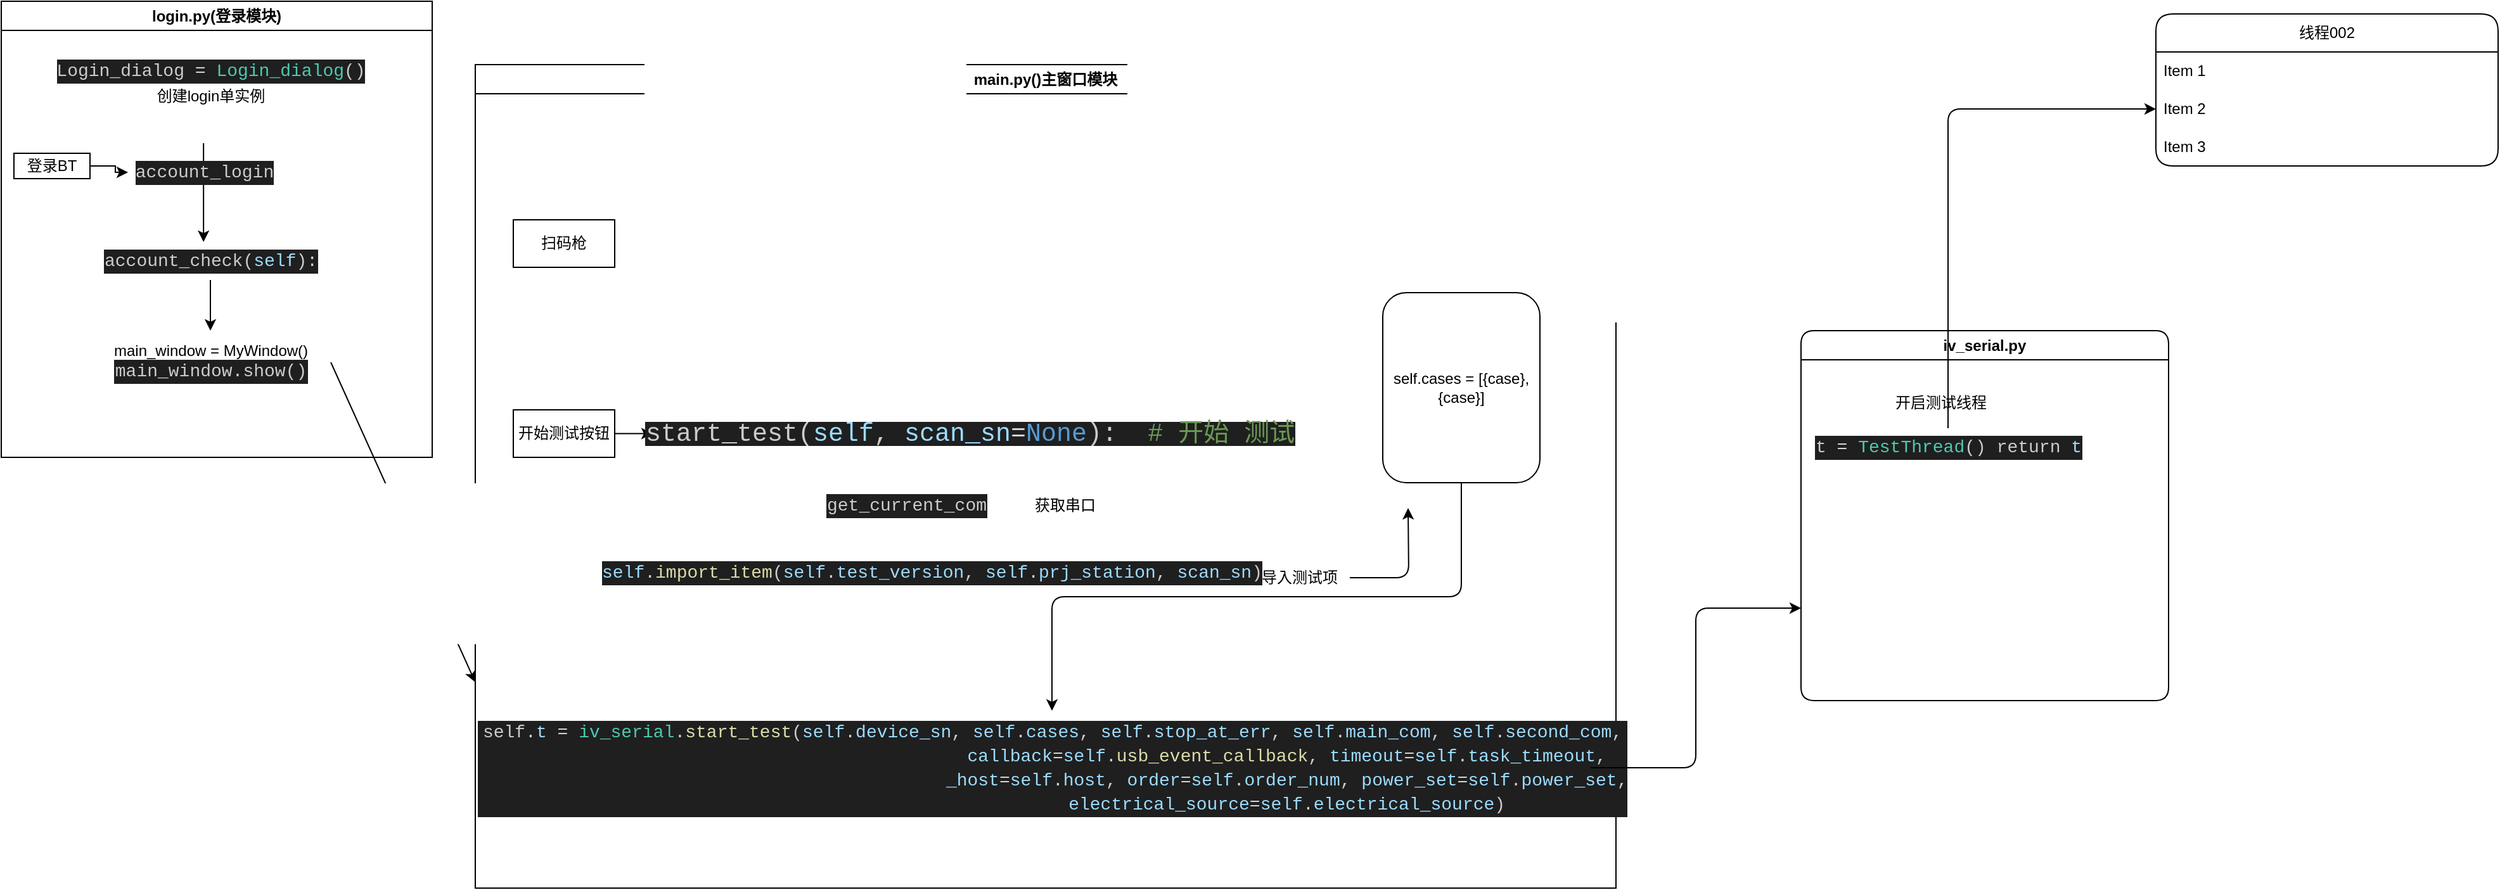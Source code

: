 <mxfile version="21.6.6" type="github">
  <diagram name="第 1 页" id="dt1ydbLvdWKdi6ZFMIxa">
    <mxGraphModel dx="1509" dy="832" grid="1" gridSize="10" guides="1" tooltips="1" connect="1" arrows="1" fold="1" page="1" pageScale="1" pageWidth="827" pageHeight="1169" math="0" shadow="0">
      <root>
        <mxCell id="0" />
        <mxCell id="1" parent="0" />
        <mxCell id="iBdUKiKmWNrFC63WjBEQ-3" value="login.py(登录模块)" style="swimlane;whiteSpace=wrap;html=1;rounded=0;labelBackgroundColor=none;" parent="1" vertex="1">
          <mxGeometry x="40" y="130" width="340" height="360" as="geometry" />
        </mxCell>
        <mxCell id="iBdUKiKmWNrFC63WjBEQ-4" value="&lt;div style=&quot;color: rgb(204, 204, 204); background-color: rgb(31, 31, 31); font-family: Consolas, &amp;quot;Courier New&amp;quot;, monospace; font-size: 14px; line-height: 19px;&quot;&gt;Login_dialog &lt;span style=&quot;color: #d4d4d4;&quot;&gt;=&lt;/span&gt; &lt;span style=&quot;color: #4ec9b0;&quot;&gt;Login_dialog&lt;/span&gt;()&lt;/div&gt;" style="text;html=1;align=center;verticalAlign=middle;resizable=0;points=[];autosize=1;strokeColor=none;fillColor=none;rounded=0;labelBackgroundColor=none;" parent="iBdUKiKmWNrFC63WjBEQ-3" vertex="1">
          <mxGeometry x="40" y="40" width="250" height="30" as="geometry" />
        </mxCell>
        <mxCell id="iBdUKiKmWNrFC63WjBEQ-6" value="创建login单实例" style="text;html=1;align=center;verticalAlign=middle;resizable=0;points=[];autosize=1;strokeColor=none;fillColor=none;rounded=0;labelBackgroundColor=none;" parent="iBdUKiKmWNrFC63WjBEQ-3" vertex="1">
          <mxGeometry x="110" y="60" width="110" height="30" as="geometry" />
        </mxCell>
        <mxCell id="pdhDMb10vHC7tpRMdVxu-9" value="" style="edgeStyle=orthogonalEdgeStyle;rounded=0;orthogonalLoop=1;jettySize=auto;html=1;labelBackgroundColor=none;fontColor=default;" edge="1" parent="iBdUKiKmWNrFC63WjBEQ-3" source="iBdUKiKmWNrFC63WjBEQ-7" target="pdhDMb10vHC7tpRMdVxu-3">
          <mxGeometry relative="1" as="geometry" />
        </mxCell>
        <mxCell id="iBdUKiKmWNrFC63WjBEQ-7" value="&lt;div style=&quot;color: rgb(204, 204, 204); background-color: rgb(31, 31, 31); font-family: Consolas, &amp;quot;Courier New&amp;quot;, monospace; font-size: 14px; line-height: 19px;&quot;&gt;account_check(&lt;span style=&quot;color: #9cdcfe;&quot;&gt;self&lt;/span&gt;):&lt;/div&gt;" style="text;html=1;align=center;verticalAlign=middle;resizable=0;points=[];autosize=1;strokeColor=none;fillColor=none;rounded=0;labelBackgroundColor=none;" parent="iBdUKiKmWNrFC63WjBEQ-3" vertex="1">
          <mxGeometry x="75" y="190" width="180" height="30" as="geometry" />
        </mxCell>
        <mxCell id="pdhDMb10vHC7tpRMdVxu-8" value="" style="edgeStyle=orthogonalEdgeStyle;rounded=0;orthogonalLoop=1;jettySize=auto;html=1;labelBackgroundColor=none;fontColor=default;" edge="1" parent="iBdUKiKmWNrFC63WjBEQ-3">
          <mxGeometry relative="1" as="geometry">
            <mxPoint x="159.58" y="112.0" as="sourcePoint" />
            <mxPoint x="159.58" y="190" as="targetPoint" />
          </mxGeometry>
        </mxCell>
        <mxCell id="iBdUKiKmWNrFC63WjBEQ-15" value="&lt;div style=&quot;color: rgb(204, 204, 204); background-color: rgb(31, 31, 31); font-family: Consolas, &amp;quot;Courier New&amp;quot;, monospace; font-size: 14px; line-height: 19px;&quot;&gt;account_login&lt;/div&gt;" style="text;html=1;align=center;verticalAlign=middle;resizable=0;points=[];autosize=1;strokeColor=none;fillColor=none;rounded=0;labelBackgroundColor=none;" parent="iBdUKiKmWNrFC63WjBEQ-3" vertex="1">
          <mxGeometry x="100" y="120" width="120" height="30" as="geometry" />
        </mxCell>
        <mxCell id="pdhDMb10vHC7tpRMdVxu-3" value="main_window = MyWindow()&lt;br&gt;&lt;div style=&quot;color: rgb(204, 204, 204); background-color: rgb(31, 31, 31); font-family: Consolas, &amp;quot;Courier New&amp;quot;, monospace; font-size: 14px; line-height: 19px;&quot;&gt;main_window.show()&lt;/div&gt;" style="text;html=1;align=center;verticalAlign=middle;resizable=0;points=[];autosize=1;strokeColor=none;fillColor=none;rounded=0;labelBackgroundColor=none;" vertex="1" parent="iBdUKiKmWNrFC63WjBEQ-3">
          <mxGeometry x="75" y="260" width="180" height="50" as="geometry" />
        </mxCell>
        <mxCell id="pdhDMb10vHC7tpRMdVxu-5" value="" style="edgeStyle=orthogonalEdgeStyle;rounded=0;orthogonalLoop=1;jettySize=auto;html=1;labelBackgroundColor=none;fontColor=default;" edge="1" parent="iBdUKiKmWNrFC63WjBEQ-3" source="pdhDMb10vHC7tpRMdVxu-4" target="iBdUKiKmWNrFC63WjBEQ-15">
          <mxGeometry relative="1" as="geometry" />
        </mxCell>
        <mxCell id="pdhDMb10vHC7tpRMdVxu-4" value="登录BT" style="rounded=0;whiteSpace=wrap;html=1;labelBackgroundColor=none;" vertex="1" parent="iBdUKiKmWNrFC63WjBEQ-3">
          <mxGeometry x="10" y="120" width="60" height="20" as="geometry" />
        </mxCell>
        <mxCell id="pdhDMb10vHC7tpRMdVxu-10" value="main.py()主窗口模块" style="swimlane;whiteSpace=wrap;html=1;rounded=0;labelBackgroundColor=none;" vertex="1" parent="1">
          <mxGeometry x="414" y="180" width="900" height="650" as="geometry" />
        </mxCell>
        <mxCell id="pdhDMb10vHC7tpRMdVxu-16" value="" style="edgeStyle=orthogonalEdgeStyle;rounded=0;orthogonalLoop=1;jettySize=auto;html=1;labelBackgroundColor=none;fontColor=default;" edge="1" parent="pdhDMb10vHC7tpRMdVxu-10" source="pdhDMb10vHC7tpRMdVxu-13" target="pdhDMb10vHC7tpRMdVxu-15">
          <mxGeometry relative="1" as="geometry" />
        </mxCell>
        <mxCell id="pdhDMb10vHC7tpRMdVxu-13" value="开始测试按钮" style="rounded=0;whiteSpace=wrap;html=1;labelBackgroundColor=none;" vertex="1" parent="pdhDMb10vHC7tpRMdVxu-10">
          <mxGeometry x="30" y="272.5" width="80" height="37.5" as="geometry" />
        </mxCell>
        <mxCell id="pdhDMb10vHC7tpRMdVxu-14" value="扫码枪" style="rounded=0;whiteSpace=wrap;html=1;labelBackgroundColor=none;" vertex="1" parent="pdhDMb10vHC7tpRMdVxu-10">
          <mxGeometry x="30" y="122.5" width="80" height="37.5" as="geometry" />
        </mxCell>
        <mxCell id="pdhDMb10vHC7tpRMdVxu-15" value="&lt;div style=&quot;color: rgb(204, 204, 204); background-color: rgb(31, 31, 31); font-family: Consolas, &amp;quot;Courier New&amp;quot;, monospace; font-size: 20px; line-height: 19px;&quot;&gt;start_test(&lt;span style=&quot;color: #9cdcfe;&quot;&gt;self&lt;/span&gt;, &lt;span style=&quot;color: #9cdcfe;&quot;&gt;scan_sn&lt;/span&gt;&lt;span style=&quot;color: #d4d4d4;&quot;&gt;=&lt;/span&gt;&lt;span style=&quot;color: #569cd6;&quot;&gt;None&lt;/span&gt;): &amp;nbsp;&lt;span style=&quot;color: #6a9955;&quot;&gt;# 开始 测试&lt;/span&gt;&lt;/div&gt;" style="text;html=1;align=center;verticalAlign=middle;resizable=0;points=[];autosize=1;strokeColor=none;fillColor=none;rounded=0;labelBackgroundColor=none;" vertex="1" parent="pdhDMb10vHC7tpRMdVxu-10">
          <mxGeometry x="140" y="276.25" width="500" height="30" as="geometry" />
        </mxCell>
        <mxCell id="pdhDMb10vHC7tpRMdVxu-19" value="&lt;div style=&quot;color: rgb(204, 204, 204); background-color: rgb(31, 31, 31); font-family: Consolas, &amp;quot;Courier New&amp;quot;, monospace; font-size: 14px; line-height: 19px;&quot;&gt;get_current_com&lt;/div&gt;" style="text;html=1;align=center;verticalAlign=middle;resizable=0;points=[];autosize=1;strokeColor=none;fillColor=none;" vertex="1" parent="pdhDMb10vHC7tpRMdVxu-10">
          <mxGeometry x="270" y="332.5" width="140" height="30" as="geometry" />
        </mxCell>
        <mxCell id="pdhDMb10vHC7tpRMdVxu-22" value="&#xa;&lt;div style=&quot;color: rgb(204, 204, 204); background-color: rgb(31, 31, 31); font-family: Consolas, &amp;quot;Courier New&amp;quot;, monospace; font-weight: normal; font-size: 14px; line-height: 19px;&quot;&gt;&lt;div&gt;&lt;span style=&quot;color: #9cdcfe;&quot;&gt;self&lt;/span&gt;&lt;span style=&quot;color: #cccccc;&quot;&gt;.&lt;/span&gt;&lt;span style=&quot;color: #dcdcaa;&quot;&gt;import_item&lt;/span&gt;&lt;span style=&quot;color: #cccccc;&quot;&gt;(&lt;/span&gt;&lt;span style=&quot;color: #9cdcfe;&quot;&gt;self&lt;/span&gt;&lt;span style=&quot;color: #cccccc;&quot;&gt;.&lt;/span&gt;&lt;span style=&quot;color: #9cdcfe;&quot;&gt;test_version&lt;/span&gt;&lt;span style=&quot;color: #cccccc;&quot;&gt;, &lt;/span&gt;&lt;span style=&quot;color: #9cdcfe;&quot;&gt;self&lt;/span&gt;&lt;span style=&quot;color: #cccccc;&quot;&gt;.&lt;/span&gt;&lt;span style=&quot;color: #9cdcfe;&quot;&gt;prj_station&lt;/span&gt;&lt;span style=&quot;color: #cccccc;&quot;&gt;, &lt;/span&gt;&lt;span style=&quot;color: #9cdcfe;&quot;&gt;scan_sn&lt;/span&gt;&lt;span style=&quot;color: #cccccc;&quot;&gt;)&lt;/span&gt;&lt;/div&gt;&lt;/div&gt;&#xa;&#xa;" style="text;html=1;align=center;verticalAlign=middle;resizable=0;points=[];autosize=1;strokeColor=none;fillColor=none;" vertex="1" parent="pdhDMb10vHC7tpRMdVxu-10">
          <mxGeometry x="110" y="367.5" width="500" height="80" as="geometry" />
        </mxCell>
        <mxCell id="pdhDMb10vHC7tpRMdVxu-23" value="获取串口" style="text;html=1;align=center;verticalAlign=middle;resizable=0;points=[];autosize=1;strokeColor=none;fillColor=none;" vertex="1" parent="pdhDMb10vHC7tpRMdVxu-10">
          <mxGeometry x="430" y="332.5" width="70" height="30" as="geometry" />
        </mxCell>
        <mxCell id="pdhDMb10vHC7tpRMdVxu-37" style="edgeStyle=orthogonalEdgeStyle;rounded=1;orthogonalLoop=1;jettySize=auto;html=1;" edge="1" parent="pdhDMb10vHC7tpRMdVxu-10" source="pdhDMb10vHC7tpRMdVxu-24">
          <mxGeometry relative="1" as="geometry">
            <mxPoint x="736.0" y="350" as="targetPoint" />
          </mxGeometry>
        </mxCell>
        <mxCell id="pdhDMb10vHC7tpRMdVxu-24" value="导入测试项" style="text;html=1;align=center;verticalAlign=middle;resizable=0;points=[];autosize=1;strokeColor=none;fillColor=none;" vertex="1" parent="pdhDMb10vHC7tpRMdVxu-10">
          <mxGeometry x="610" y="390" width="80" height="30" as="geometry" />
        </mxCell>
        <mxCell id="pdhDMb10vHC7tpRMdVxu-27" value="&lt;div style=&quot;color: rgb(204, 204, 204); font-family: Consolas, &amp;quot;Courier New&amp;quot;, monospace; font-size: 14px; line-height: 19px; background-color: rgb(31, 31, 31);&quot;&gt;&lt;div&gt;self.&lt;span style=&quot;color: #9cdcfe;&quot;&gt;t&lt;/span&gt; &lt;span style=&quot;color: #d4d4d4;&quot;&gt;=&lt;/span&gt; &lt;span style=&quot;color: #4ec9b0;&quot;&gt;iv_serial&lt;/span&gt;.&lt;span style=&quot;color: #dcdcaa;&quot;&gt;start_test&lt;/span&gt;(&lt;span style=&quot;color: #9cdcfe;&quot;&gt;self&lt;/span&gt;.&lt;span style=&quot;color: #9cdcfe;&quot;&gt;device_sn&lt;/span&gt;, &lt;span style=&quot;color: #9cdcfe;&quot;&gt;self&lt;/span&gt;.&lt;span style=&quot;color: #9cdcfe;&quot;&gt;cases&lt;/span&gt;, &lt;span style=&quot;color: #9cdcfe;&quot;&gt;self&lt;/span&gt;.&lt;span style=&quot;color: #9cdcfe;&quot;&gt;stop_at_err&lt;/span&gt;, &lt;span style=&quot;color: #9cdcfe;&quot;&gt;self&lt;/span&gt;.&lt;span style=&quot;color: #9cdcfe;&quot;&gt;main_com&lt;/span&gt;, &lt;span style=&quot;color: #9cdcfe;&quot;&gt;self&lt;/span&gt;.&lt;span style=&quot;color: #9cdcfe;&quot;&gt;second_com&lt;/span&gt;,&lt;/div&gt;&lt;div&gt;&amp;nbsp; &amp;nbsp; &amp;nbsp; &amp;nbsp; &amp;nbsp; &amp;nbsp; &amp;nbsp; &amp;nbsp; &amp;nbsp; &amp;nbsp; &amp;nbsp; &amp;nbsp; &amp;nbsp; &amp;nbsp; &amp;nbsp; &amp;nbsp; &amp;nbsp; &amp;nbsp; &amp;nbsp; &amp;nbsp; &amp;nbsp; &amp;nbsp; &lt;span style=&quot;color: #9cdcfe;&quot;&gt;callback&lt;/span&gt;&lt;span style=&quot;color: #d4d4d4;&quot;&gt;=&lt;/span&gt;&lt;span style=&quot;color: #9cdcfe;&quot;&gt;self&lt;/span&gt;.&lt;span style=&quot;color: #dcdcaa;&quot;&gt;usb_event_callback&lt;/span&gt;, &lt;span style=&quot;color: #9cdcfe;&quot;&gt;timeout&lt;/span&gt;&lt;span style=&quot;color: #d4d4d4;&quot;&gt;=&lt;/span&gt;&lt;span style=&quot;color: #9cdcfe;&quot;&gt;self&lt;/span&gt;.&lt;span style=&quot;color: #9cdcfe;&quot;&gt;task_timeout&lt;/span&gt;,&lt;/div&gt;&lt;div&gt;&amp;nbsp; &amp;nbsp; &amp;nbsp; &amp;nbsp; &amp;nbsp; &amp;nbsp; &amp;nbsp; &amp;nbsp; &amp;nbsp; &amp;nbsp; &amp;nbsp; &amp;nbsp; &amp;nbsp; &amp;nbsp; &amp;nbsp; &amp;nbsp; &amp;nbsp; &amp;nbsp; &amp;nbsp; &amp;nbsp; &amp;nbsp; &amp;nbsp; &lt;span style=&quot;color: #9cdcfe;&quot;&gt;_host&lt;/span&gt;&lt;span style=&quot;color: #d4d4d4;&quot;&gt;=&lt;/span&gt;&lt;span style=&quot;color: #9cdcfe;&quot;&gt;self&lt;/span&gt;.&lt;span style=&quot;color: #9cdcfe;&quot;&gt;host&lt;/span&gt;, &lt;span style=&quot;color: #9cdcfe;&quot;&gt;order&lt;/span&gt;&lt;span style=&quot;color: #d4d4d4;&quot;&gt;=&lt;/span&gt;&lt;span style=&quot;color: #9cdcfe;&quot;&gt;self&lt;/span&gt;.&lt;span style=&quot;color: #9cdcfe;&quot;&gt;order_num&lt;/span&gt;, &lt;span style=&quot;color: #9cdcfe;&quot;&gt;power_set&lt;/span&gt;&lt;span style=&quot;color: #d4d4d4;&quot;&gt;=&lt;/span&gt;&lt;span style=&quot;color: #9cdcfe;&quot;&gt;self&lt;/span&gt;.&lt;span style=&quot;color: #9cdcfe;&quot;&gt;power_set&lt;/span&gt;,&lt;/div&gt;&lt;div&gt;&amp;nbsp; &amp;nbsp; &amp;nbsp; &amp;nbsp; &amp;nbsp; &amp;nbsp; &amp;nbsp; &amp;nbsp; &amp;nbsp; &amp;nbsp; &amp;nbsp; &amp;nbsp; &amp;nbsp; &amp;nbsp; &amp;nbsp; &amp;nbsp; &amp;nbsp; &amp;nbsp; &amp;nbsp; &amp;nbsp; &amp;nbsp; &amp;nbsp; &lt;span style=&quot;color: #9cdcfe;&quot;&gt;electrical_source&lt;/span&gt;&lt;span style=&quot;color: #d4d4d4;&quot;&gt;=&lt;/span&gt;&lt;span style=&quot;color: #9cdcfe;&quot;&gt;self&lt;/span&gt;.&lt;span style=&quot;color: #9cdcfe;&quot;&gt;electrical_source&lt;/span&gt;)&lt;/div&gt;&lt;/div&gt;" style="text;html=1;align=center;verticalAlign=middle;resizable=0;points=[];autosize=1;" vertex="1" parent="pdhDMb10vHC7tpRMdVxu-10">
          <mxGeometry x="30" y="510" width="850" height="90" as="geometry" />
        </mxCell>
        <mxCell id="pdhDMb10vHC7tpRMdVxu-40" style="edgeStyle=orthogonalEdgeStyle;rounded=1;orthogonalLoop=1;jettySize=auto;html=1;" edge="1" parent="pdhDMb10vHC7tpRMdVxu-10" source="pdhDMb10vHC7tpRMdVxu-38" target="pdhDMb10vHC7tpRMdVxu-27">
          <mxGeometry relative="1" as="geometry" />
        </mxCell>
        <mxCell id="pdhDMb10vHC7tpRMdVxu-38" value="self.cases = [{case},{case}]" style="whiteSpace=wrap;html=1;rounded=1;" vertex="1" parent="pdhDMb10vHC7tpRMdVxu-10">
          <mxGeometry x="716" y="180" width="124" height="150" as="geometry" />
        </mxCell>
        <mxCell id="pdhDMb10vHC7tpRMdVxu-11" value="" style="endArrow=classic;html=1;rounded=0;exitX=1.028;exitY=0.5;exitDx=0;exitDy=0;exitPerimeter=0;entryX=0;entryY=0.75;entryDx=0;entryDy=0;labelBackgroundColor=none;fontColor=default;" edge="1" parent="1" source="pdhDMb10vHC7tpRMdVxu-3" target="pdhDMb10vHC7tpRMdVxu-10">
          <mxGeometry width="50" height="50" relative="1" as="geometry">
            <mxPoint x="340" y="330" as="sourcePoint" />
            <mxPoint x="430" y="170" as="targetPoint" />
          </mxGeometry>
        </mxCell>
        <mxCell id="pdhDMb10vHC7tpRMdVxu-26" value="&lt;div style=&quot;color: rgb(204, 204, 204); background-color: rgb(31, 31, 31); font-family: Consolas, &amp;quot;Courier New&amp;quot;, monospace; font-size: 14px; line-height: 19px;&quot;&gt;&lt;br&gt;&lt;/div&gt;" style="text;html=1;align=center;verticalAlign=middle;resizable=0;points=[];autosize=1;strokeColor=none;fillColor=none;" vertex="1" parent="1">
          <mxGeometry x="750" y="578" width="20" height="30" as="geometry" />
        </mxCell>
        <mxCell id="pdhDMb10vHC7tpRMdVxu-28" style="edgeStyle=orthogonalEdgeStyle;rounded=1;orthogonalLoop=1;jettySize=auto;html=1;entryX=0;entryY=0.75;entryDx=0;entryDy=0;" edge="1" parent="1" source="pdhDMb10vHC7tpRMdVxu-27" target="pdhDMb10vHC7tpRMdVxu-29">
          <mxGeometry relative="1" as="geometry">
            <mxPoint x="1170" y="490" as="targetPoint" />
          </mxGeometry>
        </mxCell>
        <mxCell id="pdhDMb10vHC7tpRMdVxu-29" value="iv_serial.py" style="swimlane;whiteSpace=wrap;html=1;rounded=1;" vertex="1" parent="1">
          <mxGeometry x="1460" y="390" width="290" height="292" as="geometry" />
        </mxCell>
        <mxCell id="pdhDMb10vHC7tpRMdVxu-30" value="开启测试线程" style="text;html=1;align=center;verticalAlign=middle;resizable=0;points=[];autosize=1;strokeColor=none;fillColor=none;" vertex="1" parent="pdhDMb10vHC7tpRMdVxu-29">
          <mxGeometry x="60" y="42" width="100" height="30" as="geometry" />
        </mxCell>
        <mxCell id="pdhDMb10vHC7tpRMdVxu-31" value="&lt;div style=&quot;color: rgb(204, 204, 204); background-color: rgb(31, 31, 31); font-family: Consolas, &amp;quot;Courier New&amp;quot;, monospace; font-size: 14px; line-height: 19px;&quot;&gt;t&lt;span style=&quot;&quot;&gt; &lt;/span&gt;&lt;span style=&quot;color: rgb(212, 212, 212);&quot;&gt;=&lt;/span&gt;&lt;span style=&quot;&quot;&gt; &lt;/span&gt;&lt;span style=&quot;color: rgb(78, 201, 176);&quot;&gt;TestThread&lt;/span&gt;()&amp;nbsp;return&lt;span style=&quot;&quot;&gt; &lt;/span&gt;&lt;span style=&quot;color: rgb(156, 220, 254);&quot;&gt;t&lt;/span&gt;&lt;/div&gt;" style="text;html=1;align=center;verticalAlign=middle;resizable=0;points=[];autosize=1;strokeColor=none;fillColor=none;" vertex="1" parent="pdhDMb10vHC7tpRMdVxu-29">
          <mxGeometry x="6" y="77" width="220" height="30" as="geometry" />
        </mxCell>
        <mxCell id="pdhDMb10vHC7tpRMdVxu-32" value="线程002" style="swimlane;fontStyle=0;childLayout=stackLayout;horizontal=1;startSize=30;horizontalStack=0;resizeParent=1;resizeParentMax=0;resizeLast=0;collapsible=1;marginBottom=0;whiteSpace=wrap;html=1;rounded=1;" vertex="1" parent="1">
          <mxGeometry x="1740" y="140" width="270" height="120" as="geometry" />
        </mxCell>
        <mxCell id="pdhDMb10vHC7tpRMdVxu-33" value="Item 1" style="text;strokeColor=none;fillColor=none;align=left;verticalAlign=middle;spacingLeft=4;spacingRight=4;overflow=hidden;points=[[0,0.5],[1,0.5]];portConstraint=eastwest;rotatable=0;whiteSpace=wrap;html=1;" vertex="1" parent="pdhDMb10vHC7tpRMdVxu-32">
          <mxGeometry y="30" width="270" height="30" as="geometry" />
        </mxCell>
        <mxCell id="pdhDMb10vHC7tpRMdVxu-34" value="Item 2" style="text;strokeColor=none;fillColor=none;align=left;verticalAlign=middle;spacingLeft=4;spacingRight=4;overflow=hidden;points=[[0,0.5],[1,0.5]];portConstraint=eastwest;rotatable=0;whiteSpace=wrap;html=1;" vertex="1" parent="pdhDMb10vHC7tpRMdVxu-32">
          <mxGeometry y="60" width="270" height="30" as="geometry" />
        </mxCell>
        <mxCell id="pdhDMb10vHC7tpRMdVxu-35" value="Item 3" style="text;strokeColor=none;fillColor=none;align=left;verticalAlign=middle;spacingLeft=4;spacingRight=4;overflow=hidden;points=[[0,0.5],[1,0.5]];portConstraint=eastwest;rotatable=0;whiteSpace=wrap;html=1;" vertex="1" parent="pdhDMb10vHC7tpRMdVxu-32">
          <mxGeometry y="90" width="270" height="30" as="geometry" />
        </mxCell>
        <mxCell id="pdhDMb10vHC7tpRMdVxu-41" style="edgeStyle=orthogonalEdgeStyle;rounded=1;orthogonalLoop=1;jettySize=auto;html=1;entryX=0;entryY=0.5;entryDx=0;entryDy=0;" edge="1" parent="1" source="pdhDMb10vHC7tpRMdVxu-31" target="pdhDMb10vHC7tpRMdVxu-34">
          <mxGeometry relative="1" as="geometry">
            <mxPoint x="1930" y="310" as="targetPoint" />
          </mxGeometry>
        </mxCell>
      </root>
    </mxGraphModel>
  </diagram>
</mxfile>
